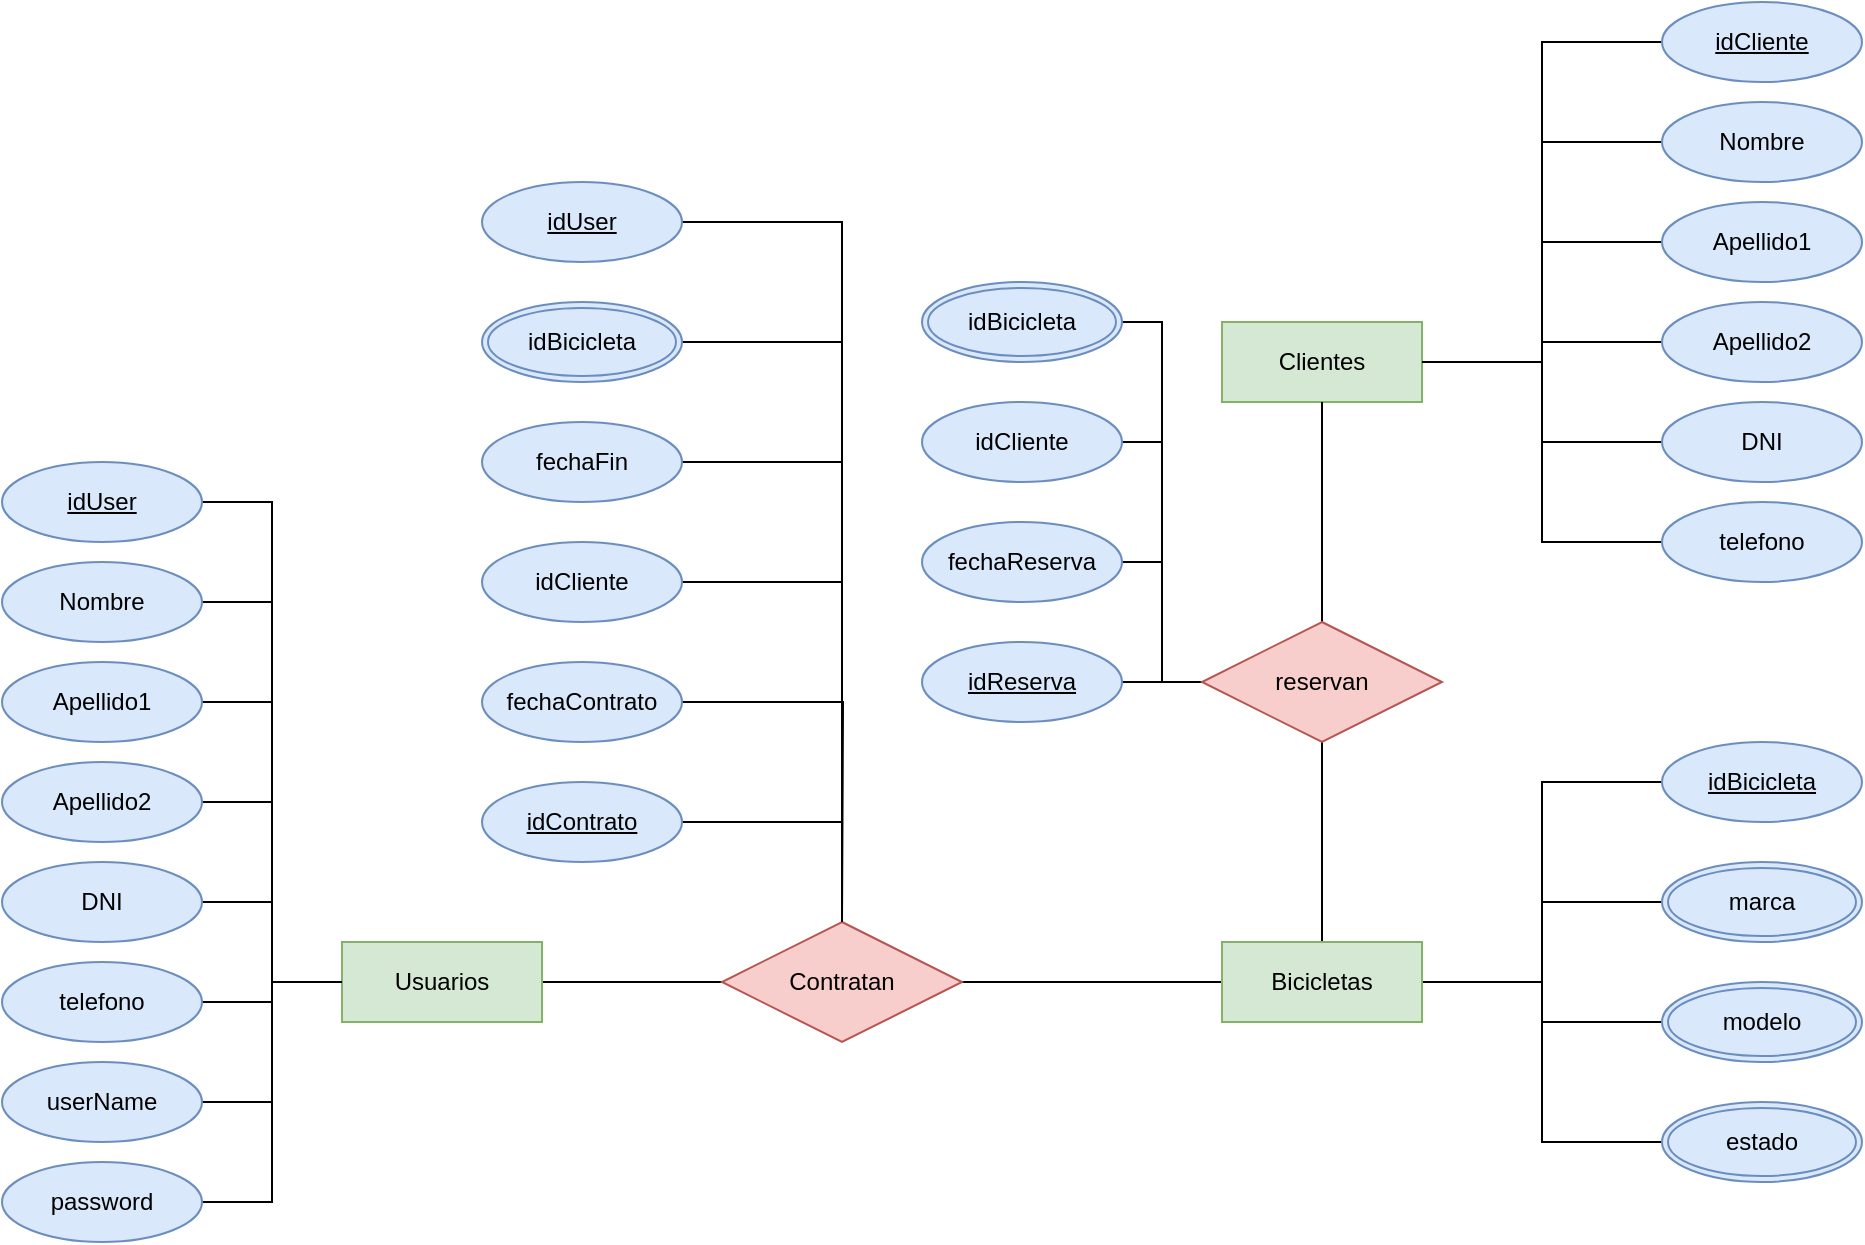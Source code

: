 <mxfile version="14.4.4" type="device"><diagram id="R2lEEEUBdFMjLlhIrx00" name="Page-1"><mxGraphModel dx="1422" dy="838" grid="1" gridSize="10" guides="1" tooltips="1" connect="1" arrows="1" fold="1" page="1" pageScale="1" pageWidth="1100" pageHeight="850" math="0" shadow="0" extFonts="Permanent Marker^https://fonts.googleapis.com/css?family=Permanent+Marker"><root><mxCell id="0"/><mxCell id="1" parent="0"/><mxCell id="XgyQlKIfbk2P9AJADQK1-77" style="edgeStyle=orthogonalEdgeStyle;rounded=0;orthogonalLoop=1;jettySize=auto;html=1;exitX=1;exitY=0.5;exitDx=0;exitDy=0;entryX=0;entryY=0.5;entryDx=0;entryDy=0;endArrow=none;endFill=0;" edge="1" parent="1" source="XgyQlKIfbk2P9AJADQK1-16" target="XgyQlKIfbk2P9AJADQK1-21"><mxGeometry relative="1" as="geometry"/></mxCell><mxCell id="XgyQlKIfbk2P9AJADQK1-16" value="Usuarios" style="whiteSpace=wrap;html=1;align=center;fillColor=#d5e8d4;strokeColor=#82b366;" vertex="1" parent="1"><mxGeometry x="255" y="580" width="100" height="40" as="geometry"/></mxCell><mxCell id="XgyQlKIfbk2P9AJADQK1-55" style="edgeStyle=orthogonalEdgeStyle;rounded=0;orthogonalLoop=1;jettySize=auto;html=1;exitX=1;exitY=0.5;exitDx=0;exitDy=0;entryX=0;entryY=0.5;entryDx=0;entryDy=0;endArrow=none;endFill=0;" edge="1" parent="1" source="XgyQlKIfbk2P9AJADQK1-19" target="XgyQlKIfbk2P9AJADQK1-48"><mxGeometry relative="1" as="geometry"/></mxCell><mxCell id="XgyQlKIfbk2P9AJADQK1-56" style="edgeStyle=orthogonalEdgeStyle;rounded=0;orthogonalLoop=1;jettySize=auto;html=1;exitX=1;exitY=0.5;exitDx=0;exitDy=0;entryX=0;entryY=0.5;entryDx=0;entryDy=0;endArrow=none;endFill=0;" edge="1" parent="1" source="XgyQlKIfbk2P9AJADQK1-19" target="XgyQlKIfbk2P9AJADQK1-49"><mxGeometry relative="1" as="geometry"/></mxCell><mxCell id="XgyQlKIfbk2P9AJADQK1-57" style="edgeStyle=orthogonalEdgeStyle;rounded=0;orthogonalLoop=1;jettySize=auto;html=1;exitX=1;exitY=0.5;exitDx=0;exitDy=0;entryX=0;entryY=0.5;entryDx=0;entryDy=0;endArrow=none;endFill=0;" edge="1" parent="1" source="XgyQlKIfbk2P9AJADQK1-19" target="XgyQlKIfbk2P9AJADQK1-52"><mxGeometry relative="1" as="geometry"/></mxCell><mxCell id="XgyQlKIfbk2P9AJADQK1-58" style="edgeStyle=orthogonalEdgeStyle;rounded=0;orthogonalLoop=1;jettySize=auto;html=1;exitX=1;exitY=0.5;exitDx=0;exitDy=0;entryX=0;entryY=0.5;entryDx=0;entryDy=0;endArrow=none;endFill=0;" edge="1" parent="1" source="XgyQlKIfbk2P9AJADQK1-19" target="XgyQlKIfbk2P9AJADQK1-50"><mxGeometry relative="1" as="geometry"/></mxCell><mxCell id="XgyQlKIfbk2P9AJADQK1-59" style="edgeStyle=orthogonalEdgeStyle;rounded=0;orthogonalLoop=1;jettySize=auto;html=1;exitX=1;exitY=0.5;exitDx=0;exitDy=0;entryX=0;entryY=0.5;entryDx=0;entryDy=0;endArrow=none;endFill=0;" edge="1" parent="1" source="XgyQlKIfbk2P9AJADQK1-19" target="XgyQlKIfbk2P9AJADQK1-51"><mxGeometry relative="1" as="geometry"/></mxCell><mxCell id="XgyQlKIfbk2P9AJADQK1-19" value="Clientes" style="whiteSpace=wrap;html=1;align=center;fillColor=#d5e8d4;strokeColor=#82b366;" vertex="1" parent="1"><mxGeometry x="695" y="270" width="100" height="40" as="geometry"/></mxCell><mxCell id="XgyQlKIfbk2P9AJADQK1-78" style="edgeStyle=orthogonalEdgeStyle;rounded=0;orthogonalLoop=1;jettySize=auto;html=1;exitX=0;exitY=0.5;exitDx=0;exitDy=0;entryX=1;entryY=0.5;entryDx=0;entryDy=0;endArrow=none;endFill=0;" edge="1" parent="1" source="XgyQlKIfbk2P9AJADQK1-20" target="XgyQlKIfbk2P9AJADQK1-21"><mxGeometry relative="1" as="geometry"/></mxCell><mxCell id="XgyQlKIfbk2P9AJADQK1-79" style="edgeStyle=orthogonalEdgeStyle;rounded=0;orthogonalLoop=1;jettySize=auto;html=1;exitX=0.5;exitY=0;exitDx=0;exitDy=0;entryX=0.5;entryY=1;entryDx=0;entryDy=0;endArrow=none;endFill=0;" edge="1" parent="1" source="XgyQlKIfbk2P9AJADQK1-20" target="XgyQlKIfbk2P9AJADQK1-22"><mxGeometry relative="1" as="geometry"/></mxCell><mxCell id="XgyQlKIfbk2P9AJADQK1-110" style="edgeStyle=orthogonalEdgeStyle;rounded=0;orthogonalLoop=1;jettySize=auto;html=1;exitX=1;exitY=0.5;exitDx=0;exitDy=0;entryX=0;entryY=0.5;entryDx=0;entryDy=0;endArrow=none;endFill=0;" edge="1" parent="1" source="XgyQlKIfbk2P9AJADQK1-20" target="XgyQlKIfbk2P9AJADQK1-106"><mxGeometry relative="1" as="geometry"/></mxCell><mxCell id="XgyQlKIfbk2P9AJADQK1-111" style="edgeStyle=orthogonalEdgeStyle;rounded=0;orthogonalLoop=1;jettySize=auto;html=1;exitX=1;exitY=0.5;exitDx=0;exitDy=0;entryX=0;entryY=0.5;entryDx=0;entryDy=0;endArrow=none;endFill=0;" edge="1" parent="1" source="XgyQlKIfbk2P9AJADQK1-20" target="XgyQlKIfbk2P9AJADQK1-107"><mxGeometry relative="1" as="geometry"/></mxCell><mxCell id="XgyQlKIfbk2P9AJADQK1-112" style="edgeStyle=orthogonalEdgeStyle;rounded=0;orthogonalLoop=1;jettySize=auto;html=1;exitX=1;exitY=0.5;exitDx=0;exitDy=0;entryX=0;entryY=0.5;entryDx=0;entryDy=0;endArrow=none;endFill=0;" edge="1" parent="1" source="XgyQlKIfbk2P9AJADQK1-20" target="XgyQlKIfbk2P9AJADQK1-108"><mxGeometry relative="1" as="geometry"/></mxCell><mxCell id="XgyQlKIfbk2P9AJADQK1-113" style="edgeStyle=orthogonalEdgeStyle;rounded=0;orthogonalLoop=1;jettySize=auto;html=1;exitX=1;exitY=0.5;exitDx=0;exitDy=0;entryX=0;entryY=0.5;entryDx=0;entryDy=0;endArrow=none;endFill=0;" edge="1" parent="1" source="XgyQlKIfbk2P9AJADQK1-20" target="XgyQlKIfbk2P9AJADQK1-109"><mxGeometry relative="1" as="geometry"/></mxCell><mxCell id="XgyQlKIfbk2P9AJADQK1-20" value="Bicicletas" style="whiteSpace=wrap;html=1;align=center;fillColor=#d5e8d4;strokeColor=#82b366;" vertex="1" parent="1"><mxGeometry x="695" y="580" width="100" height="40" as="geometry"/></mxCell><mxCell id="XgyQlKIfbk2P9AJADQK1-21" value="Contratan" style="shape=rhombus;perimeter=rhombusPerimeter;whiteSpace=wrap;html=1;align=center;fillColor=#f8cecc;strokeColor=#b85450;" vertex="1" parent="1"><mxGeometry x="445" y="570" width="120" height="60" as="geometry"/></mxCell><mxCell id="XgyQlKIfbk2P9AJADQK1-80" style="edgeStyle=orthogonalEdgeStyle;rounded=0;orthogonalLoop=1;jettySize=auto;html=1;exitX=0.5;exitY=0;exitDx=0;exitDy=0;entryX=0.5;entryY=1;entryDx=0;entryDy=0;endArrow=none;endFill=0;" edge="1" parent="1" source="XgyQlKIfbk2P9AJADQK1-22" target="XgyQlKIfbk2P9AJADQK1-19"><mxGeometry relative="1" as="geometry"/></mxCell><mxCell id="XgyQlKIfbk2P9AJADQK1-97" style="edgeStyle=orthogonalEdgeStyle;rounded=0;orthogonalLoop=1;jettySize=auto;html=1;exitX=0;exitY=0.5;exitDx=0;exitDy=0;entryX=1;entryY=0.5;entryDx=0;entryDy=0;endArrow=none;endFill=0;" edge="1" parent="1" source="XgyQlKIfbk2P9AJADQK1-22" target="XgyQlKIfbk2P9AJADQK1-92"><mxGeometry relative="1" as="geometry"/></mxCell><mxCell id="XgyQlKIfbk2P9AJADQK1-98" style="edgeStyle=orthogonalEdgeStyle;rounded=0;orthogonalLoop=1;jettySize=auto;html=1;exitX=0;exitY=0.5;exitDx=0;exitDy=0;entryX=1;entryY=0.5;entryDx=0;entryDy=0;endArrow=none;endFill=0;" edge="1" parent="1" source="XgyQlKIfbk2P9AJADQK1-22" target="XgyQlKIfbk2P9AJADQK1-93"><mxGeometry relative="1" as="geometry"/></mxCell><mxCell id="XgyQlKIfbk2P9AJADQK1-99" style="edgeStyle=orthogonalEdgeStyle;rounded=0;orthogonalLoop=1;jettySize=auto;html=1;exitX=0;exitY=0.5;exitDx=0;exitDy=0;entryX=1;entryY=0.5;entryDx=0;entryDy=0;endArrow=none;endFill=0;" edge="1" parent="1" source="XgyQlKIfbk2P9AJADQK1-22" target="XgyQlKIfbk2P9AJADQK1-94"><mxGeometry relative="1" as="geometry"/></mxCell><mxCell id="XgyQlKIfbk2P9AJADQK1-101" style="edgeStyle=orthogonalEdgeStyle;rounded=0;orthogonalLoop=1;jettySize=auto;html=1;exitX=0;exitY=0.5;exitDx=0;exitDy=0;entryX=1;entryY=0.5;entryDx=0;entryDy=0;endArrow=none;endFill=0;" edge="1" parent="1" source="XgyQlKIfbk2P9AJADQK1-22" target="XgyQlKIfbk2P9AJADQK1-96"><mxGeometry relative="1" as="geometry"/></mxCell><mxCell id="XgyQlKIfbk2P9AJADQK1-22" value="reservan" style="shape=rhombus;perimeter=rhombusPerimeter;whiteSpace=wrap;html=1;align=center;fillColor=#f8cecc;strokeColor=#b85450;" vertex="1" parent="1"><mxGeometry x="685" y="420" width="120" height="60" as="geometry"/></mxCell><mxCell id="XgyQlKIfbk2P9AJADQK1-53" style="edgeStyle=orthogonalEdgeStyle;rounded=0;orthogonalLoop=1;jettySize=auto;html=1;exitX=0;exitY=0.5;exitDx=0;exitDy=0;entryX=1;entryY=0.5;entryDx=0;entryDy=0;endArrow=none;endFill=0;" edge="1" parent="1" source="XgyQlKIfbk2P9AJADQK1-47" target="XgyQlKIfbk2P9AJADQK1-19"><mxGeometry relative="1" as="geometry"/></mxCell><mxCell id="XgyQlKIfbk2P9AJADQK1-47" value="idCliente" style="ellipse;whiteSpace=wrap;html=1;align=center;fontStyle=4;fillColor=#dae8fc;strokeColor=#6c8ebf;" vertex="1" parent="1"><mxGeometry x="915" y="110" width="100" height="40" as="geometry"/></mxCell><mxCell id="XgyQlKIfbk2P9AJADQK1-48" value="Nombre" style="ellipse;whiteSpace=wrap;html=1;align=center;fillColor=#dae8fc;strokeColor=#6c8ebf;" vertex="1" parent="1"><mxGeometry x="915" y="160" width="100" height="40" as="geometry"/></mxCell><mxCell id="XgyQlKIfbk2P9AJADQK1-49" value="Apellido1&lt;span style=&quot;color: rgba(0 , 0 , 0 , 0) ; font-family: monospace ; font-size: 0px&quot;&gt;%3CmxGraphModel%3E%3Croot%3E%3CmxCell%20id%3D%220%22%2F%3E%3CmxCell%20id%3D%221%22%20parent%3D%220%22%2F%3E%3CmxCell%20id%3D%222%22%20value%3D%22Attribute%22%20style%3D%22ellipse%3BwhiteSpace%3Dwrap%3Bhtml%3D1%3Balign%3Dcenter%3BfillColor%3Dnone%3B%22%20vertex%3D%221%22%20parent%3D%221%22%3E%3CmxGeometry%20x%3D%22640%22%20y%3D%22120%22%20width%3D%22100%22%20height%3D%2240%22%20as%3D%22geometry%22%2F%3E%3C%2FmxCell%3E%3C%2Froot%3E%3C%2FmxGraphModel%3E&lt;/span&gt;" style="ellipse;whiteSpace=wrap;html=1;align=center;fillColor=#dae8fc;strokeColor=#6c8ebf;" vertex="1" parent="1"><mxGeometry x="915" y="210" width="100" height="40" as="geometry"/></mxCell><mxCell id="XgyQlKIfbk2P9AJADQK1-50" value="DNI" style="ellipse;whiteSpace=wrap;html=1;align=center;fillColor=#dae8fc;strokeColor=#6c8ebf;" vertex="1" parent="1"><mxGeometry x="915" y="310" width="100" height="40" as="geometry"/></mxCell><mxCell id="XgyQlKIfbk2P9AJADQK1-51" value="telefono" style="ellipse;whiteSpace=wrap;html=1;align=center;fillColor=#dae8fc;strokeColor=#6c8ebf;" vertex="1" parent="1"><mxGeometry x="915" y="360" width="100" height="40" as="geometry"/></mxCell><mxCell id="XgyQlKIfbk2P9AJADQK1-52" value="Apellido2&lt;span style=&quot;color: rgba(0 , 0 , 0 , 0) ; font-family: monospace ; font-size: 0px&quot;&gt;%3CmxGraphModel%3E%3Croot%3E%3CmxCell%20id%3D%220%22%2F%3E%3CmxCell%20id%3D%221%22%20parent%3D%220%22%2F%3E%3CmxCell%20id%3D%222%22%20value%3D%22Attribute%22%20style%3D%22ellipse%3BwhiteSpace%3Dwrap%3Bhtml%3D1%3Balign%3Dcenter%3BfillColor%3Dnone%3B%22%20vertex%3D%221%22%20parent%3D%221%22%3E%3CmxGeometry%20x%3D%22640%22%20y%3D%22120%22%20width%3D%22100%22%20height%3D%2240%22%20as%3D%22geometry%22%2F%3E%3C%2FmxCell%3E%3C%2Froot%3E%3C%2FmxGraphModel%3&lt;/span&gt;" style="ellipse;whiteSpace=wrap;html=1;align=center;fillColor=#dae8fc;strokeColor=#6c8ebf;" vertex="1" parent="1"><mxGeometry x="915" y="260" width="100" height="40" as="geometry"/></mxCell><mxCell id="XgyQlKIfbk2P9AJADQK1-76" style="edgeStyle=orthogonalEdgeStyle;rounded=0;orthogonalLoop=1;jettySize=auto;html=1;exitX=1;exitY=0.5;exitDx=0;exitDy=0;entryX=0;entryY=0.5;entryDx=0;entryDy=0;endArrow=none;endFill=0;" edge="1" parent="1" source="XgyQlKIfbk2P9AJADQK1-60" target="XgyQlKIfbk2P9AJADQK1-16"><mxGeometry relative="1" as="geometry"/></mxCell><mxCell id="XgyQlKIfbk2P9AJADQK1-60" value="idUser" style="ellipse;whiteSpace=wrap;html=1;align=center;fontStyle=4;fillColor=#dae8fc;strokeColor=#6c8ebf;" vertex="1" parent="1"><mxGeometry x="85" y="340" width="100" height="40" as="geometry"/></mxCell><mxCell id="XgyQlKIfbk2P9AJADQK1-75" style="edgeStyle=orthogonalEdgeStyle;rounded=0;orthogonalLoop=1;jettySize=auto;html=1;exitX=1;exitY=0.5;exitDx=0;exitDy=0;entryX=0;entryY=0.5;entryDx=0;entryDy=0;endArrow=none;endFill=0;" edge="1" parent="1" source="XgyQlKIfbk2P9AJADQK1-61" target="XgyQlKIfbk2P9AJADQK1-16"><mxGeometry relative="1" as="geometry"/></mxCell><mxCell id="XgyQlKIfbk2P9AJADQK1-61" value="Nombre" style="ellipse;whiteSpace=wrap;html=1;align=center;fillColor=#dae8fc;strokeColor=#6c8ebf;" vertex="1" parent="1"><mxGeometry x="85" y="390" width="100" height="40" as="geometry"/></mxCell><mxCell id="XgyQlKIfbk2P9AJADQK1-74" style="edgeStyle=orthogonalEdgeStyle;rounded=0;orthogonalLoop=1;jettySize=auto;html=1;exitX=1;exitY=0.5;exitDx=0;exitDy=0;entryX=0;entryY=0.5;entryDx=0;entryDy=0;endArrow=none;endFill=0;" edge="1" parent="1" source="XgyQlKIfbk2P9AJADQK1-62" target="XgyQlKIfbk2P9AJADQK1-16"><mxGeometry relative="1" as="geometry"/></mxCell><mxCell id="XgyQlKIfbk2P9AJADQK1-62" value="Apellido1&lt;span style=&quot;color: rgba(0 , 0 , 0 , 0) ; font-family: monospace ; font-size: 0px&quot;&gt;%3CmxGraphModel%3E%3Croot%3E%3CmxCell%20id%3D%220%22%2F%3E%3CmxCell%20id%3D%221%22%20parent%3D%220%22%2F%3E%3CmxCell%20id%3D%222%22%20value%3D%22Attribute%22%20style%3D%22ellipse%3BwhiteSpace%3Dwrap%3Bhtml%3D1%3Balign%3Dcenter%3BfillColor%3Dnone%3B%22%20vertex%3D%221%22%20parent%3D%221%22%3E%3CmxGeometry%20x%3D%22640%22%20y%3D%22120%22%20width%3D%22100%22%20height%3D%2240%22%20as%3D%22geometry%22%2F%3E%3C%2FmxCell%3E%3C%2Froot%3E%3C%2FmxGraphModel%3E&lt;/span&gt;" style="ellipse;whiteSpace=wrap;html=1;align=center;fillColor=#dae8fc;strokeColor=#6c8ebf;" vertex="1" parent="1"><mxGeometry x="85" y="440" width="100" height="40" as="geometry"/></mxCell><mxCell id="XgyQlKIfbk2P9AJADQK1-72" style="edgeStyle=orthogonalEdgeStyle;rounded=0;orthogonalLoop=1;jettySize=auto;html=1;exitX=1;exitY=0.5;exitDx=0;exitDy=0;entryX=0;entryY=0.5;entryDx=0;entryDy=0;endArrow=none;endFill=0;" edge="1" parent="1" source="XgyQlKIfbk2P9AJADQK1-63" target="XgyQlKIfbk2P9AJADQK1-16"><mxGeometry relative="1" as="geometry"/></mxCell><mxCell id="XgyQlKIfbk2P9AJADQK1-63" value="DNI" style="ellipse;whiteSpace=wrap;html=1;align=center;fillColor=#dae8fc;strokeColor=#6c8ebf;" vertex="1" parent="1"><mxGeometry x="85" y="540" width="100" height="40" as="geometry"/></mxCell><mxCell id="XgyQlKIfbk2P9AJADQK1-71" style="edgeStyle=orthogonalEdgeStyle;rounded=0;orthogonalLoop=1;jettySize=auto;html=1;exitX=1;exitY=0.5;exitDx=0;exitDy=0;entryX=0;entryY=0.5;entryDx=0;entryDy=0;endArrow=none;endFill=0;" edge="1" parent="1" source="XgyQlKIfbk2P9AJADQK1-64" target="XgyQlKIfbk2P9AJADQK1-16"><mxGeometry relative="1" as="geometry"/></mxCell><mxCell id="XgyQlKIfbk2P9AJADQK1-64" value="telefono" style="ellipse;whiteSpace=wrap;html=1;align=center;fillColor=#dae8fc;strokeColor=#6c8ebf;" vertex="1" parent="1"><mxGeometry x="85" y="590" width="100" height="40" as="geometry"/></mxCell><mxCell id="XgyQlKIfbk2P9AJADQK1-73" style="edgeStyle=orthogonalEdgeStyle;rounded=0;orthogonalLoop=1;jettySize=auto;html=1;exitX=1;exitY=0.5;exitDx=0;exitDy=0;entryX=0;entryY=0.5;entryDx=0;entryDy=0;endArrow=none;endFill=0;" edge="1" parent="1" source="XgyQlKIfbk2P9AJADQK1-65" target="XgyQlKIfbk2P9AJADQK1-16"><mxGeometry relative="1" as="geometry"/></mxCell><mxCell id="XgyQlKIfbk2P9AJADQK1-65" value="Apellido2&lt;span style=&quot;color: rgba(0 , 0 , 0 , 0) ; font-family: monospace ; font-size: 0px&quot;&gt;%3CmxGraphModel%3E%3Croot%3E%3CmxCell%20id%3D%220%22%2F%3E%3CmxCell%20id%3D%221%22%20parent%3D%220%22%2F%3E%3CmxCell%20id%3D%222%22%20value%3D%22Attribute%22%20style%3D%22ellipse%3BwhiteSpace%3Dwrap%3Bhtml%3D1%3Balign%3Dcenter%3BfillColor%3Dnone%3B%22%20vertex%3D%221%22%20parent%3D%221%22%3E%3CmxGeometry%20x%3D%22640%22%20y%3D%22120%22%20width%3D%22100%22%20height%3D%2240%22%20as%3D%22geometry%22%2F%3E%3C%2FmxCell%3E%3C%2Froot%3E%3C%2FmxGraphModel%3&lt;/span&gt;" style="ellipse;whiteSpace=wrap;html=1;align=center;fillColor=#dae8fc;strokeColor=#6c8ebf;" vertex="1" parent="1"><mxGeometry x="85" y="490" width="100" height="40" as="geometry"/></mxCell><mxCell id="XgyQlKIfbk2P9AJADQK1-69" style="edgeStyle=orthogonalEdgeStyle;rounded=0;orthogonalLoop=1;jettySize=auto;html=1;exitX=1;exitY=0.5;exitDx=0;exitDy=0;entryX=0;entryY=0.5;entryDx=0;entryDy=0;endArrow=none;endFill=0;" edge="1" parent="1" source="XgyQlKIfbk2P9AJADQK1-66" target="XgyQlKIfbk2P9AJADQK1-16"><mxGeometry relative="1" as="geometry"/></mxCell><mxCell id="XgyQlKIfbk2P9AJADQK1-66" value="userName" style="ellipse;whiteSpace=wrap;html=1;align=center;fillColor=#dae8fc;strokeColor=#6c8ebf;" vertex="1" parent="1"><mxGeometry x="85" y="640" width="100" height="40" as="geometry"/></mxCell><mxCell id="XgyQlKIfbk2P9AJADQK1-68" style="edgeStyle=orthogonalEdgeStyle;rounded=0;orthogonalLoop=1;jettySize=auto;html=1;exitX=1;exitY=0.5;exitDx=0;exitDy=0;entryX=0;entryY=0.5;entryDx=0;entryDy=0;endArrow=none;endFill=0;" edge="1" parent="1" source="XgyQlKIfbk2P9AJADQK1-67" target="XgyQlKIfbk2P9AJADQK1-16"><mxGeometry relative="1" as="geometry"/></mxCell><mxCell id="XgyQlKIfbk2P9AJADQK1-67" value="password" style="ellipse;whiteSpace=wrap;html=1;align=center;fillColor=#dae8fc;strokeColor=#6c8ebf;" vertex="1" parent="1"><mxGeometry x="85" y="690" width="100" height="40" as="geometry"/></mxCell><mxCell id="XgyQlKIfbk2P9AJADQK1-87" style="edgeStyle=orthogonalEdgeStyle;rounded=0;orthogonalLoop=1;jettySize=auto;html=1;exitX=1;exitY=0.5;exitDx=0;exitDy=0;entryX=0.5;entryY=0;entryDx=0;entryDy=0;endArrow=none;endFill=0;" edge="1" parent="1" source="XgyQlKIfbk2P9AJADQK1-81" target="XgyQlKIfbk2P9AJADQK1-21"><mxGeometry relative="1" as="geometry"/></mxCell><mxCell id="XgyQlKIfbk2P9AJADQK1-81" value="idContrato" style="ellipse;whiteSpace=wrap;html=1;align=center;fontStyle=4;fillColor=#dae8fc;strokeColor=#6c8ebf;" vertex="1" parent="1"><mxGeometry x="325" y="500" width="100" height="40" as="geometry"/></mxCell><mxCell id="XgyQlKIfbk2P9AJADQK1-88" style="edgeStyle=orthogonalEdgeStyle;rounded=0;orthogonalLoop=1;jettySize=auto;html=1;exitX=1;exitY=0.5;exitDx=0;exitDy=0;endArrow=none;endFill=0;" edge="1" parent="1" source="XgyQlKIfbk2P9AJADQK1-82"><mxGeometry relative="1" as="geometry"><mxPoint x="505" y="570" as="targetPoint"/></mxGeometry></mxCell><mxCell id="XgyQlKIfbk2P9AJADQK1-82" value="fechaContrato" style="ellipse;whiteSpace=wrap;html=1;align=center;fillColor=#dae8fc;strokeColor=#6c8ebf;" vertex="1" parent="1"><mxGeometry x="325" y="440" width="100" height="40" as="geometry"/></mxCell><mxCell id="XgyQlKIfbk2P9AJADQK1-89" style="edgeStyle=orthogonalEdgeStyle;rounded=0;orthogonalLoop=1;jettySize=auto;html=1;exitX=1;exitY=0.5;exitDx=0;exitDy=0;endArrow=none;endFill=0;" edge="1" parent="1" source="XgyQlKIfbk2P9AJADQK1-83" target="XgyQlKIfbk2P9AJADQK1-21"><mxGeometry relative="1" as="geometry"/></mxCell><mxCell id="XgyQlKIfbk2P9AJADQK1-83" value="idCliente" style="ellipse;whiteSpace=wrap;html=1;align=center;fillColor=#dae8fc;strokeColor=#6c8ebf;" vertex="1" parent="1"><mxGeometry x="325" y="380" width="100" height="40" as="geometry"/></mxCell><mxCell id="XgyQlKIfbk2P9AJADQK1-90" style="edgeStyle=orthogonalEdgeStyle;rounded=0;orthogonalLoop=1;jettySize=auto;html=1;exitX=1;exitY=0.5;exitDx=0;exitDy=0;endArrow=none;endFill=0;" edge="1" parent="1" source="XgyQlKIfbk2P9AJADQK1-84" target="XgyQlKIfbk2P9AJADQK1-21"><mxGeometry relative="1" as="geometry"/></mxCell><mxCell id="XgyQlKIfbk2P9AJADQK1-84" value="fechaFin" style="ellipse;whiteSpace=wrap;html=1;align=center;fillColor=#dae8fc;strokeColor=#6c8ebf;" vertex="1" parent="1"><mxGeometry x="325" y="320" width="100" height="40" as="geometry"/></mxCell><mxCell id="XgyQlKIfbk2P9AJADQK1-91" style="edgeStyle=orthogonalEdgeStyle;rounded=0;orthogonalLoop=1;jettySize=auto;html=1;exitX=1;exitY=0.5;exitDx=0;exitDy=0;endArrow=none;endFill=0;" edge="1" parent="1" source="XgyQlKIfbk2P9AJADQK1-86" target="XgyQlKIfbk2P9AJADQK1-21"><mxGeometry relative="1" as="geometry"/></mxCell><mxCell id="XgyQlKIfbk2P9AJADQK1-86" value="idBicicleta" style="ellipse;shape=doubleEllipse;margin=3;whiteSpace=wrap;html=1;align=center;fillColor=#dae8fc;strokeColor=#6c8ebf;" vertex="1" parent="1"><mxGeometry x="325" y="260" width="100" height="40" as="geometry"/></mxCell><mxCell id="XgyQlKIfbk2P9AJADQK1-92" value="idReserva" style="ellipse;whiteSpace=wrap;html=1;align=center;fontStyle=4;fillColor=#dae8fc;strokeColor=#6c8ebf;" vertex="1" parent="1"><mxGeometry x="545" y="430" width="100" height="40" as="geometry"/></mxCell><mxCell id="XgyQlKIfbk2P9AJADQK1-93" value="fechaReserva" style="ellipse;whiteSpace=wrap;html=1;align=center;fillColor=#dae8fc;strokeColor=#6c8ebf;" vertex="1" parent="1"><mxGeometry x="545" y="370" width="100" height="40" as="geometry"/></mxCell><mxCell id="XgyQlKIfbk2P9AJADQK1-94" value="idCliente" style="ellipse;whiteSpace=wrap;html=1;align=center;fillColor=#dae8fc;strokeColor=#6c8ebf;" vertex="1" parent="1"><mxGeometry x="545" y="310" width="100" height="40" as="geometry"/></mxCell><mxCell id="XgyQlKIfbk2P9AJADQK1-96" value="idBicicleta" style="ellipse;shape=doubleEllipse;margin=3;whiteSpace=wrap;html=1;align=center;fillColor=#dae8fc;strokeColor=#6c8ebf;" vertex="1" parent="1"><mxGeometry x="545" y="250" width="100" height="40" as="geometry"/></mxCell><mxCell id="XgyQlKIfbk2P9AJADQK1-103" style="edgeStyle=orthogonalEdgeStyle;rounded=0;orthogonalLoop=1;jettySize=auto;html=1;exitX=1;exitY=0.5;exitDx=0;exitDy=0;entryX=0.5;entryY=0;entryDx=0;entryDy=0;endArrow=none;endFill=0;" edge="1" parent="1" source="XgyQlKIfbk2P9AJADQK1-102" target="XgyQlKIfbk2P9AJADQK1-21"><mxGeometry relative="1" as="geometry"/></mxCell><mxCell id="XgyQlKIfbk2P9AJADQK1-102" value="idUser" style="ellipse;whiteSpace=wrap;html=1;align=center;fontStyle=4;fillColor=#dae8fc;strokeColor=#6c8ebf;" vertex="1" parent="1"><mxGeometry x="325" y="200" width="100" height="40" as="geometry"/></mxCell><mxCell id="XgyQlKIfbk2P9AJADQK1-106" value="idBicicleta" style="ellipse;whiteSpace=wrap;html=1;align=center;fontStyle=4;fillColor=#dae8fc;strokeColor=#6c8ebf;" vertex="1" parent="1"><mxGeometry x="915" y="480" width="100" height="40" as="geometry"/></mxCell><mxCell id="XgyQlKIfbk2P9AJADQK1-107" value="marca" style="ellipse;shape=doubleEllipse;margin=3;whiteSpace=wrap;html=1;align=center;fillColor=#dae8fc;strokeColor=#6c8ebf;" vertex="1" parent="1"><mxGeometry x="915" y="540" width="100" height="40" as="geometry"/></mxCell><mxCell id="XgyQlKIfbk2P9AJADQK1-108" value="modelo" style="ellipse;shape=doubleEllipse;margin=3;whiteSpace=wrap;html=1;align=center;fillColor=#dae8fc;strokeColor=#6c8ebf;" vertex="1" parent="1"><mxGeometry x="915" y="600" width="100" height="40" as="geometry"/></mxCell><mxCell id="XgyQlKIfbk2P9AJADQK1-109" value="estado" style="ellipse;shape=doubleEllipse;margin=3;whiteSpace=wrap;html=1;align=center;fillColor=#dae8fc;strokeColor=#6c8ebf;" vertex="1" parent="1"><mxGeometry x="915" y="660" width="100" height="40" as="geometry"/></mxCell></root></mxGraphModel></diagram></mxfile>